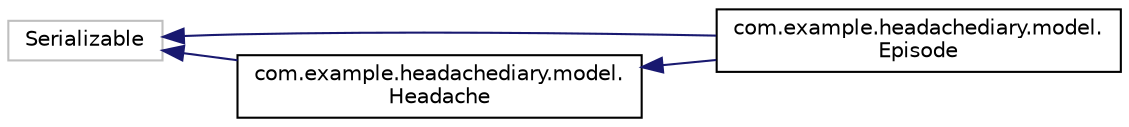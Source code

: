 digraph "Graphical Class Hierarchy"
{
 // LATEX_PDF_SIZE
  edge [fontname="Helvetica",fontsize="10",labelfontname="Helvetica",labelfontsize="10"];
  node [fontname="Helvetica",fontsize="10",shape=record];
  rankdir="LR";
  Node0 [label="Serializable",height=0.2,width=0.4,color="grey75", fillcolor="white", style="filled",tooltip=" "];
  Node0 -> Node1 [dir="back",color="midnightblue",fontsize="10",style="solid",fontname="Helvetica"];
  Node1 [label="com.example.headachediary.model.\lEpisode",height=0.2,width=0.4,color="black", fillcolor="white", style="filled",URL="$classcom_1_1example_1_1headachediary_1_1model_1_1_episode.html",tooltip=" "];
  Node0 -> Node2 [dir="back",color="midnightblue",fontsize="10",style="solid",fontname="Helvetica"];
  Node2 [label="com.example.headachediary.model.\lHeadache",height=0.2,width=0.4,color="black", fillcolor="white", style="filled",URL="$classcom_1_1example_1_1headachediary_1_1model_1_1_headache.html",tooltip=" "];
  Node2 -> Node1 [dir="back",color="midnightblue",fontsize="10",style="solid",fontname="Helvetica"];
}
